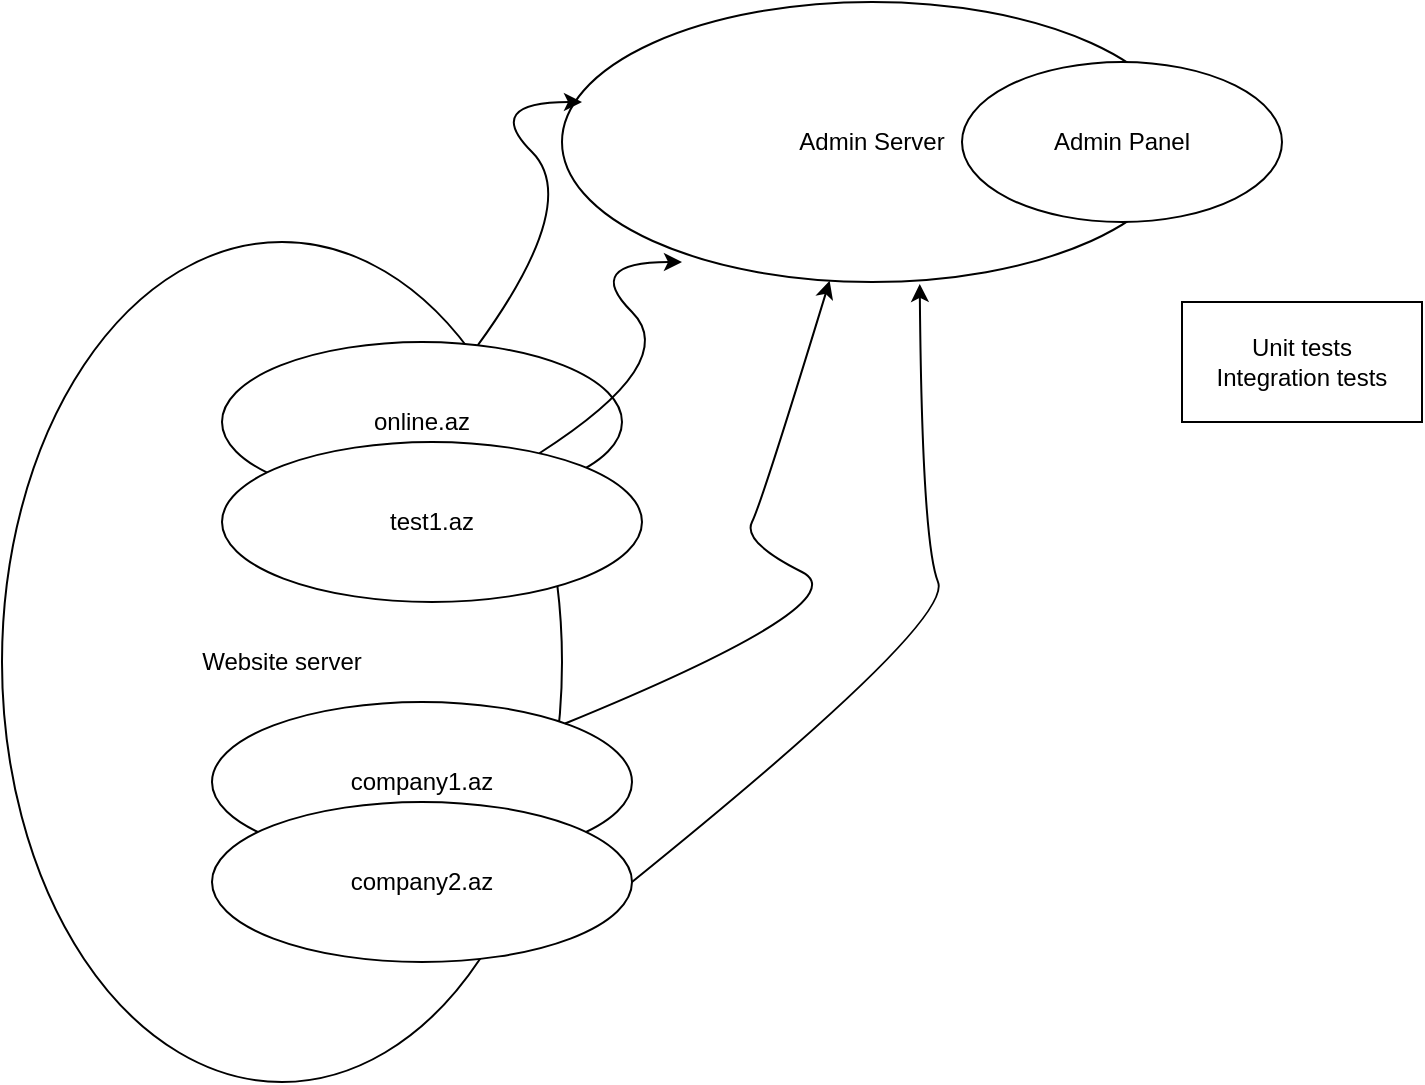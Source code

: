 <mxfile version="13.7.9" type="embed"><diagram id="IALPkiFgjzce_qqUPBBC" name="Page-1"><mxGraphModel dx="904" dy="605" grid="1" gridSize="10" guides="1" tooltips="1" connect="1" arrows="1" fold="1" page="1" pageScale="1" pageWidth="850" pageHeight="1100" math="0" shadow="0"><root><mxCell id="0"/><mxCell id="1" parent="0"/><mxCell id="2" value="Admin Server" style="ellipse;whiteSpace=wrap;html=1;" vertex="1" parent="1"><mxGeometry x="280" y="10" width="310" height="140" as="geometry"/></mxCell><mxCell id="3" value="Website server" style="ellipse;whiteSpace=wrap;html=1;" vertex="1" parent="1"><mxGeometry y="130" width="280" height="420" as="geometry"/></mxCell><mxCell id="5" value="online.az" style="ellipse;whiteSpace=wrap;html=1;" vertex="1" parent="1"><mxGeometry x="110" y="180" width="200" height="80" as="geometry"/></mxCell><mxCell id="6" value="test1.az" style="ellipse;whiteSpace=wrap;html=1;" vertex="1" parent="1"><mxGeometry x="110" y="230" width="210" height="80" as="geometry"/></mxCell><mxCell id="7" value="company1.az" style="ellipse;whiteSpace=wrap;html=1;" vertex="1" parent="1"><mxGeometry x="105" y="360" width="210" height="80" as="geometry"/></mxCell><mxCell id="8" value="company2.az" style="ellipse;whiteSpace=wrap;html=1;" vertex="1" parent="1"><mxGeometry x="105" y="410" width="210" height="80" as="geometry"/></mxCell><mxCell id="9" value="" style="curved=1;endArrow=classic;html=1;" edge="1" parent="1" source="5"><mxGeometry width="50" height="50" relative="1" as="geometry"><mxPoint x="240" y="110" as="sourcePoint"/><mxPoint x="290" y="60" as="targetPoint"/><Array as="points"><mxPoint x="290" y="110"/><mxPoint x="240" y="60"/></Array></mxGeometry></mxCell><mxCell id="10" value="" style="curved=1;endArrow=classic;html=1;" edge="1" parent="1" source="6"><mxGeometry width="50" height="50" relative="1" as="geometry"><mxPoint x="290" y="190" as="sourcePoint"/><mxPoint x="340" y="140" as="targetPoint"/><Array as="points"><mxPoint x="340" y="190"/><mxPoint x="290" y="140"/></Array></mxGeometry></mxCell><mxCell id="12" value="" style="curved=1;endArrow=classic;html=1;" edge="1" parent="1" source="7" target="2"><mxGeometry width="50" height="50" relative="1" as="geometry"><mxPoint x="380" y="310" as="sourcePoint"/><mxPoint x="430" y="260" as="targetPoint"/><Array as="points"><mxPoint x="430" y="310"/><mxPoint x="370" y="280"/><mxPoint x="380" y="260"/></Array></mxGeometry></mxCell><mxCell id="13" value="" style="curved=1;endArrow=classic;html=1;exitX=1;exitY=0.5;exitDx=0;exitDy=0;entryX=0.577;entryY=1.007;entryDx=0;entryDy=0;entryPerimeter=0;" edge="1" parent="1" source="8" target="2"><mxGeometry width="50" height="50" relative="1" as="geometry"><mxPoint x="349.95" y="440" as="sourcePoint"/><mxPoint x="459.812" y="159.343" as="targetPoint"/><Array as="points"><mxPoint x="476" y="320"/><mxPoint x="460" y="280"/></Array></mxGeometry></mxCell><mxCell id="14" value="Admin Panel" style="ellipse;whiteSpace=wrap;html=1;" vertex="1" parent="1"><mxGeometry x="480" y="40" width="160" height="80" as="geometry"/></mxCell><mxCell id="17" value="Unit tests&lt;br&gt;Integration tests" style="rounded=0;whiteSpace=wrap;html=1;" vertex="1" parent="1"><mxGeometry x="590" y="160" width="120" height="60" as="geometry"/></mxCell></root></mxGraphModel></diagram></mxfile>